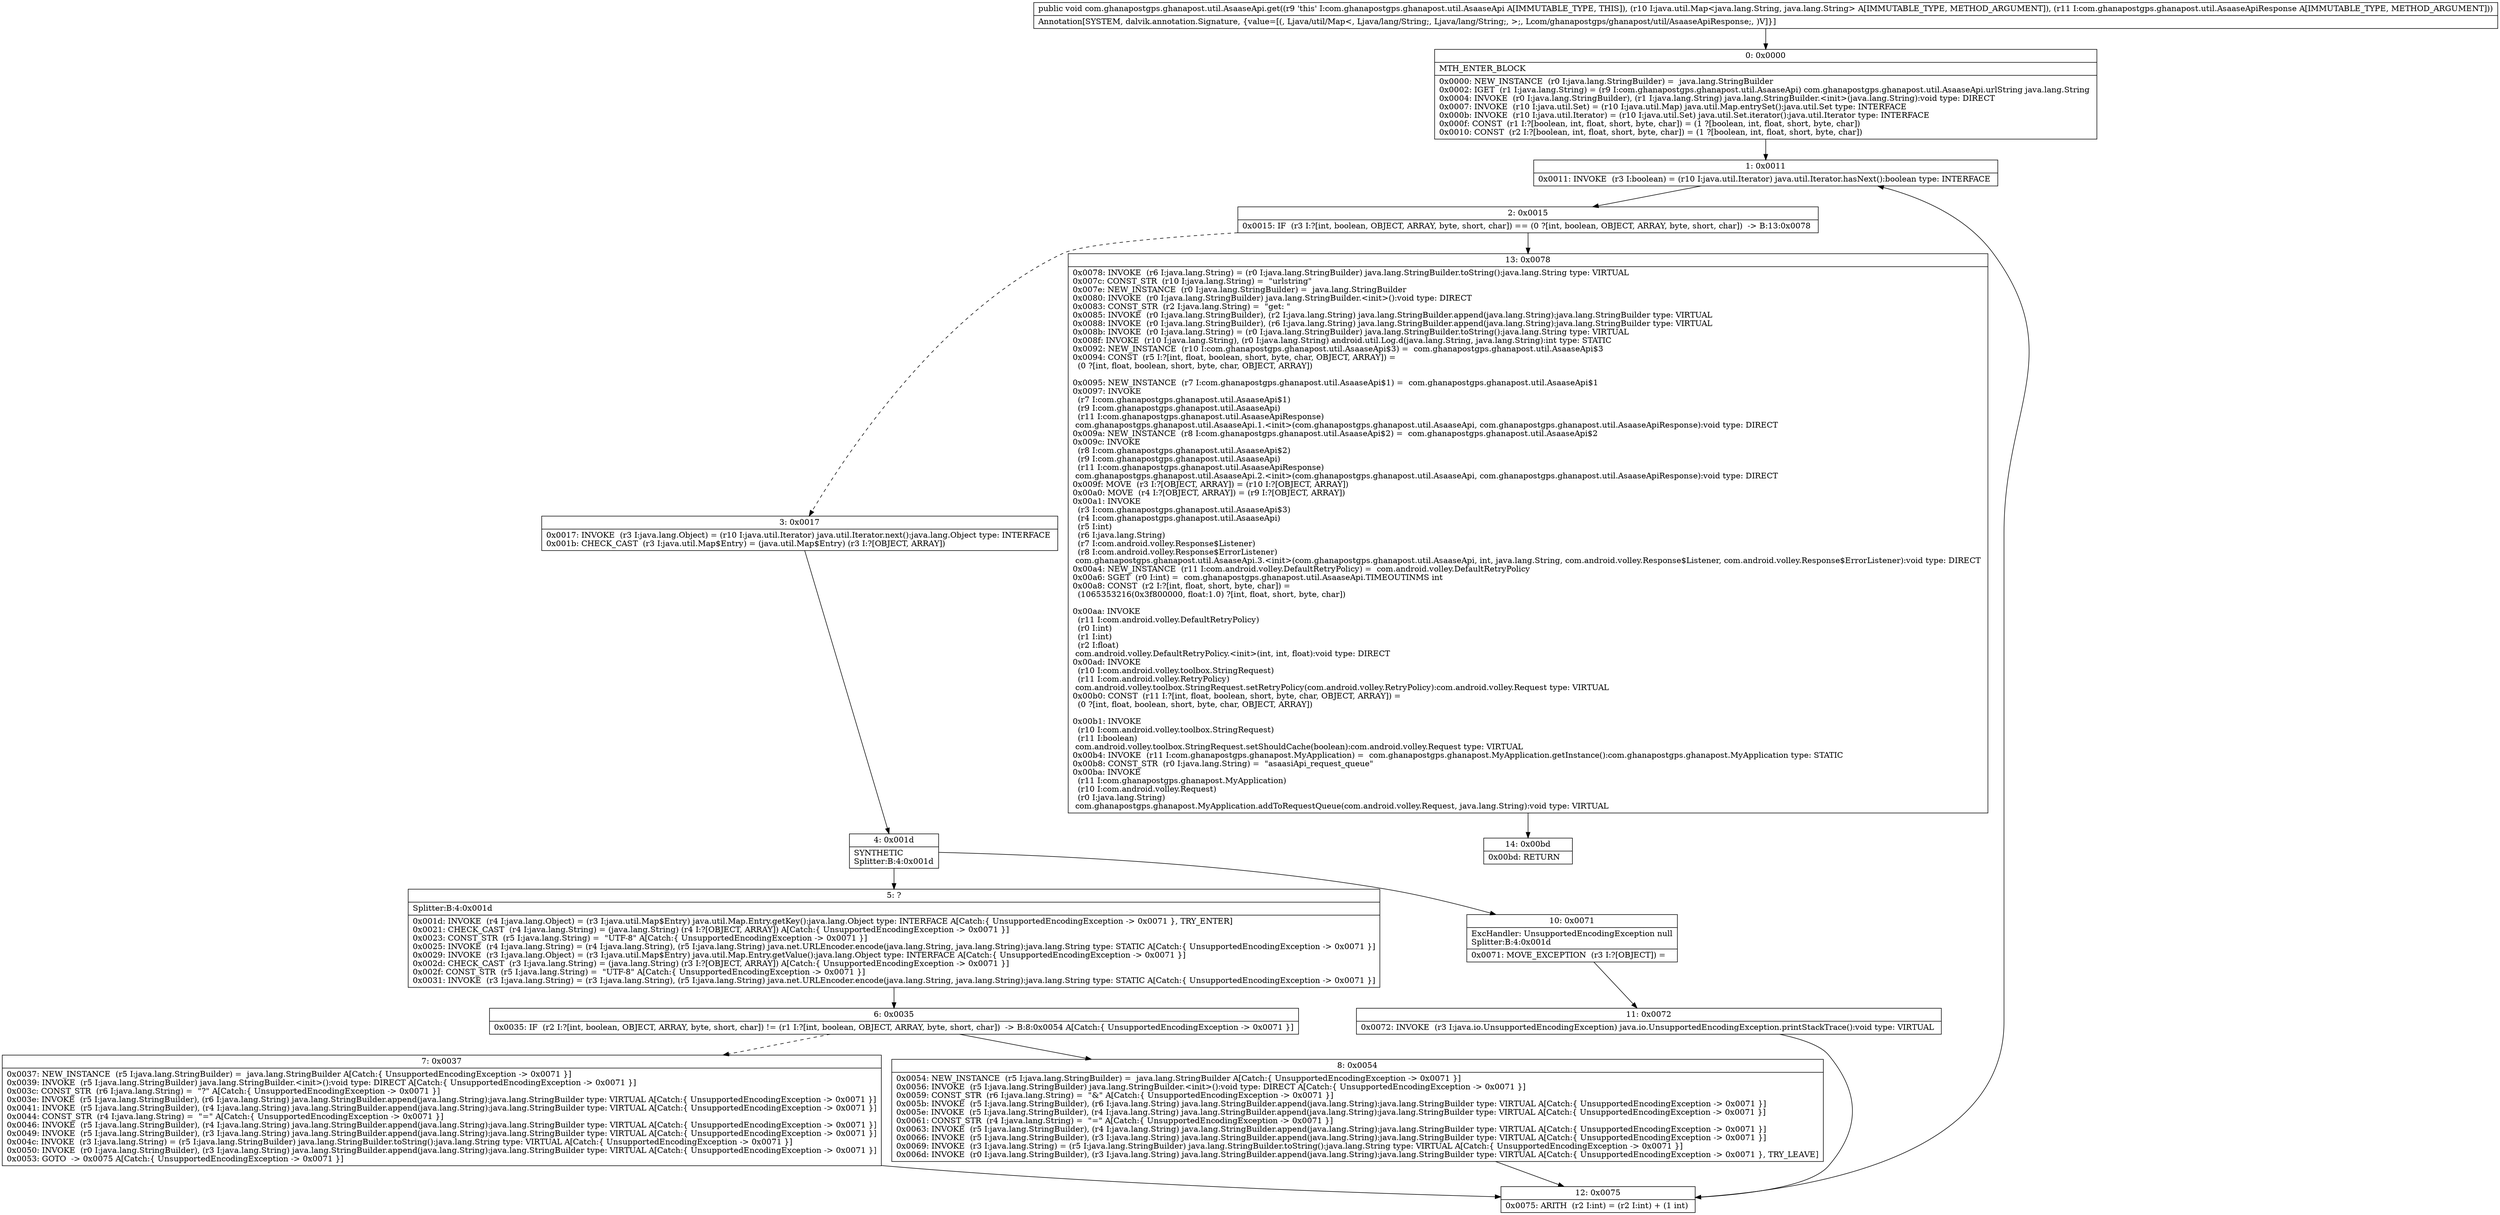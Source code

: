 digraph "CFG forcom.ghanapostgps.ghanapost.util.AsaaseApi.get(Ljava\/util\/Map;Lcom\/ghanapostgps\/ghanapost\/util\/AsaaseApiResponse;)V" {
Node_0 [shape=record,label="{0\:\ 0x0000|MTH_ENTER_BLOCK\l|0x0000: NEW_INSTANCE  (r0 I:java.lang.StringBuilder) =  java.lang.StringBuilder \l0x0002: IGET  (r1 I:java.lang.String) = (r9 I:com.ghanapostgps.ghanapost.util.AsaaseApi) com.ghanapostgps.ghanapost.util.AsaaseApi.urlString java.lang.String \l0x0004: INVOKE  (r0 I:java.lang.StringBuilder), (r1 I:java.lang.String) java.lang.StringBuilder.\<init\>(java.lang.String):void type: DIRECT \l0x0007: INVOKE  (r10 I:java.util.Set) = (r10 I:java.util.Map) java.util.Map.entrySet():java.util.Set type: INTERFACE \l0x000b: INVOKE  (r10 I:java.util.Iterator) = (r10 I:java.util.Set) java.util.Set.iterator():java.util.Iterator type: INTERFACE \l0x000f: CONST  (r1 I:?[boolean, int, float, short, byte, char]) = (1 ?[boolean, int, float, short, byte, char]) \l0x0010: CONST  (r2 I:?[boolean, int, float, short, byte, char]) = (1 ?[boolean, int, float, short, byte, char]) \l}"];
Node_1 [shape=record,label="{1\:\ 0x0011|0x0011: INVOKE  (r3 I:boolean) = (r10 I:java.util.Iterator) java.util.Iterator.hasNext():boolean type: INTERFACE \l}"];
Node_2 [shape=record,label="{2\:\ 0x0015|0x0015: IF  (r3 I:?[int, boolean, OBJECT, ARRAY, byte, short, char]) == (0 ?[int, boolean, OBJECT, ARRAY, byte, short, char])  \-\> B:13:0x0078 \l}"];
Node_3 [shape=record,label="{3\:\ 0x0017|0x0017: INVOKE  (r3 I:java.lang.Object) = (r10 I:java.util.Iterator) java.util.Iterator.next():java.lang.Object type: INTERFACE \l0x001b: CHECK_CAST  (r3 I:java.util.Map$Entry) = (java.util.Map$Entry) (r3 I:?[OBJECT, ARRAY]) \l}"];
Node_4 [shape=record,label="{4\:\ 0x001d|SYNTHETIC\lSplitter:B:4:0x001d\l}"];
Node_5 [shape=record,label="{5\:\ ?|Splitter:B:4:0x001d\l|0x001d: INVOKE  (r4 I:java.lang.Object) = (r3 I:java.util.Map$Entry) java.util.Map.Entry.getKey():java.lang.Object type: INTERFACE A[Catch:\{ UnsupportedEncodingException \-\> 0x0071 \}, TRY_ENTER]\l0x0021: CHECK_CAST  (r4 I:java.lang.String) = (java.lang.String) (r4 I:?[OBJECT, ARRAY]) A[Catch:\{ UnsupportedEncodingException \-\> 0x0071 \}]\l0x0023: CONST_STR  (r5 I:java.lang.String) =  \"UTF\-8\" A[Catch:\{ UnsupportedEncodingException \-\> 0x0071 \}]\l0x0025: INVOKE  (r4 I:java.lang.String) = (r4 I:java.lang.String), (r5 I:java.lang.String) java.net.URLEncoder.encode(java.lang.String, java.lang.String):java.lang.String type: STATIC A[Catch:\{ UnsupportedEncodingException \-\> 0x0071 \}]\l0x0029: INVOKE  (r3 I:java.lang.Object) = (r3 I:java.util.Map$Entry) java.util.Map.Entry.getValue():java.lang.Object type: INTERFACE A[Catch:\{ UnsupportedEncodingException \-\> 0x0071 \}]\l0x002d: CHECK_CAST  (r3 I:java.lang.String) = (java.lang.String) (r3 I:?[OBJECT, ARRAY]) A[Catch:\{ UnsupportedEncodingException \-\> 0x0071 \}]\l0x002f: CONST_STR  (r5 I:java.lang.String) =  \"UTF\-8\" A[Catch:\{ UnsupportedEncodingException \-\> 0x0071 \}]\l0x0031: INVOKE  (r3 I:java.lang.String) = (r3 I:java.lang.String), (r5 I:java.lang.String) java.net.URLEncoder.encode(java.lang.String, java.lang.String):java.lang.String type: STATIC A[Catch:\{ UnsupportedEncodingException \-\> 0x0071 \}]\l}"];
Node_6 [shape=record,label="{6\:\ 0x0035|0x0035: IF  (r2 I:?[int, boolean, OBJECT, ARRAY, byte, short, char]) != (r1 I:?[int, boolean, OBJECT, ARRAY, byte, short, char])  \-\> B:8:0x0054 A[Catch:\{ UnsupportedEncodingException \-\> 0x0071 \}]\l}"];
Node_7 [shape=record,label="{7\:\ 0x0037|0x0037: NEW_INSTANCE  (r5 I:java.lang.StringBuilder) =  java.lang.StringBuilder A[Catch:\{ UnsupportedEncodingException \-\> 0x0071 \}]\l0x0039: INVOKE  (r5 I:java.lang.StringBuilder) java.lang.StringBuilder.\<init\>():void type: DIRECT A[Catch:\{ UnsupportedEncodingException \-\> 0x0071 \}]\l0x003c: CONST_STR  (r6 I:java.lang.String) =  \"?\" A[Catch:\{ UnsupportedEncodingException \-\> 0x0071 \}]\l0x003e: INVOKE  (r5 I:java.lang.StringBuilder), (r6 I:java.lang.String) java.lang.StringBuilder.append(java.lang.String):java.lang.StringBuilder type: VIRTUAL A[Catch:\{ UnsupportedEncodingException \-\> 0x0071 \}]\l0x0041: INVOKE  (r5 I:java.lang.StringBuilder), (r4 I:java.lang.String) java.lang.StringBuilder.append(java.lang.String):java.lang.StringBuilder type: VIRTUAL A[Catch:\{ UnsupportedEncodingException \-\> 0x0071 \}]\l0x0044: CONST_STR  (r4 I:java.lang.String) =  \"=\" A[Catch:\{ UnsupportedEncodingException \-\> 0x0071 \}]\l0x0046: INVOKE  (r5 I:java.lang.StringBuilder), (r4 I:java.lang.String) java.lang.StringBuilder.append(java.lang.String):java.lang.StringBuilder type: VIRTUAL A[Catch:\{ UnsupportedEncodingException \-\> 0x0071 \}]\l0x0049: INVOKE  (r5 I:java.lang.StringBuilder), (r3 I:java.lang.String) java.lang.StringBuilder.append(java.lang.String):java.lang.StringBuilder type: VIRTUAL A[Catch:\{ UnsupportedEncodingException \-\> 0x0071 \}]\l0x004c: INVOKE  (r3 I:java.lang.String) = (r5 I:java.lang.StringBuilder) java.lang.StringBuilder.toString():java.lang.String type: VIRTUAL A[Catch:\{ UnsupportedEncodingException \-\> 0x0071 \}]\l0x0050: INVOKE  (r0 I:java.lang.StringBuilder), (r3 I:java.lang.String) java.lang.StringBuilder.append(java.lang.String):java.lang.StringBuilder type: VIRTUAL A[Catch:\{ UnsupportedEncodingException \-\> 0x0071 \}]\l0x0053: GOTO  \-\> 0x0075 A[Catch:\{ UnsupportedEncodingException \-\> 0x0071 \}]\l}"];
Node_8 [shape=record,label="{8\:\ 0x0054|0x0054: NEW_INSTANCE  (r5 I:java.lang.StringBuilder) =  java.lang.StringBuilder A[Catch:\{ UnsupportedEncodingException \-\> 0x0071 \}]\l0x0056: INVOKE  (r5 I:java.lang.StringBuilder) java.lang.StringBuilder.\<init\>():void type: DIRECT A[Catch:\{ UnsupportedEncodingException \-\> 0x0071 \}]\l0x0059: CONST_STR  (r6 I:java.lang.String) =  \"&\" A[Catch:\{ UnsupportedEncodingException \-\> 0x0071 \}]\l0x005b: INVOKE  (r5 I:java.lang.StringBuilder), (r6 I:java.lang.String) java.lang.StringBuilder.append(java.lang.String):java.lang.StringBuilder type: VIRTUAL A[Catch:\{ UnsupportedEncodingException \-\> 0x0071 \}]\l0x005e: INVOKE  (r5 I:java.lang.StringBuilder), (r4 I:java.lang.String) java.lang.StringBuilder.append(java.lang.String):java.lang.StringBuilder type: VIRTUAL A[Catch:\{ UnsupportedEncodingException \-\> 0x0071 \}]\l0x0061: CONST_STR  (r4 I:java.lang.String) =  \"=\" A[Catch:\{ UnsupportedEncodingException \-\> 0x0071 \}]\l0x0063: INVOKE  (r5 I:java.lang.StringBuilder), (r4 I:java.lang.String) java.lang.StringBuilder.append(java.lang.String):java.lang.StringBuilder type: VIRTUAL A[Catch:\{ UnsupportedEncodingException \-\> 0x0071 \}]\l0x0066: INVOKE  (r5 I:java.lang.StringBuilder), (r3 I:java.lang.String) java.lang.StringBuilder.append(java.lang.String):java.lang.StringBuilder type: VIRTUAL A[Catch:\{ UnsupportedEncodingException \-\> 0x0071 \}]\l0x0069: INVOKE  (r3 I:java.lang.String) = (r5 I:java.lang.StringBuilder) java.lang.StringBuilder.toString():java.lang.String type: VIRTUAL A[Catch:\{ UnsupportedEncodingException \-\> 0x0071 \}]\l0x006d: INVOKE  (r0 I:java.lang.StringBuilder), (r3 I:java.lang.String) java.lang.StringBuilder.append(java.lang.String):java.lang.StringBuilder type: VIRTUAL A[Catch:\{ UnsupportedEncodingException \-\> 0x0071 \}, TRY_LEAVE]\l}"];
Node_10 [shape=record,label="{10\:\ 0x0071|ExcHandler: UnsupportedEncodingException null\lSplitter:B:4:0x001d\l|0x0071: MOVE_EXCEPTION  (r3 I:?[OBJECT]) =  \l}"];
Node_11 [shape=record,label="{11\:\ 0x0072|0x0072: INVOKE  (r3 I:java.io.UnsupportedEncodingException) java.io.UnsupportedEncodingException.printStackTrace():void type: VIRTUAL \l}"];
Node_12 [shape=record,label="{12\:\ 0x0075|0x0075: ARITH  (r2 I:int) = (r2 I:int) + (1 int) \l}"];
Node_13 [shape=record,label="{13\:\ 0x0078|0x0078: INVOKE  (r6 I:java.lang.String) = (r0 I:java.lang.StringBuilder) java.lang.StringBuilder.toString():java.lang.String type: VIRTUAL \l0x007c: CONST_STR  (r10 I:java.lang.String) =  \"urlstring\" \l0x007e: NEW_INSTANCE  (r0 I:java.lang.StringBuilder) =  java.lang.StringBuilder \l0x0080: INVOKE  (r0 I:java.lang.StringBuilder) java.lang.StringBuilder.\<init\>():void type: DIRECT \l0x0083: CONST_STR  (r2 I:java.lang.String) =  \"get: \" \l0x0085: INVOKE  (r0 I:java.lang.StringBuilder), (r2 I:java.lang.String) java.lang.StringBuilder.append(java.lang.String):java.lang.StringBuilder type: VIRTUAL \l0x0088: INVOKE  (r0 I:java.lang.StringBuilder), (r6 I:java.lang.String) java.lang.StringBuilder.append(java.lang.String):java.lang.StringBuilder type: VIRTUAL \l0x008b: INVOKE  (r0 I:java.lang.String) = (r0 I:java.lang.StringBuilder) java.lang.StringBuilder.toString():java.lang.String type: VIRTUAL \l0x008f: INVOKE  (r10 I:java.lang.String), (r0 I:java.lang.String) android.util.Log.d(java.lang.String, java.lang.String):int type: STATIC \l0x0092: NEW_INSTANCE  (r10 I:com.ghanapostgps.ghanapost.util.AsaaseApi$3) =  com.ghanapostgps.ghanapost.util.AsaaseApi$3 \l0x0094: CONST  (r5 I:?[int, float, boolean, short, byte, char, OBJECT, ARRAY]) = \l  (0 ?[int, float, boolean, short, byte, char, OBJECT, ARRAY])\l \l0x0095: NEW_INSTANCE  (r7 I:com.ghanapostgps.ghanapost.util.AsaaseApi$1) =  com.ghanapostgps.ghanapost.util.AsaaseApi$1 \l0x0097: INVOKE  \l  (r7 I:com.ghanapostgps.ghanapost.util.AsaaseApi$1)\l  (r9 I:com.ghanapostgps.ghanapost.util.AsaaseApi)\l  (r11 I:com.ghanapostgps.ghanapost.util.AsaaseApiResponse)\l com.ghanapostgps.ghanapost.util.AsaaseApi.1.\<init\>(com.ghanapostgps.ghanapost.util.AsaaseApi, com.ghanapostgps.ghanapost.util.AsaaseApiResponse):void type: DIRECT \l0x009a: NEW_INSTANCE  (r8 I:com.ghanapostgps.ghanapost.util.AsaaseApi$2) =  com.ghanapostgps.ghanapost.util.AsaaseApi$2 \l0x009c: INVOKE  \l  (r8 I:com.ghanapostgps.ghanapost.util.AsaaseApi$2)\l  (r9 I:com.ghanapostgps.ghanapost.util.AsaaseApi)\l  (r11 I:com.ghanapostgps.ghanapost.util.AsaaseApiResponse)\l com.ghanapostgps.ghanapost.util.AsaaseApi.2.\<init\>(com.ghanapostgps.ghanapost.util.AsaaseApi, com.ghanapostgps.ghanapost.util.AsaaseApiResponse):void type: DIRECT \l0x009f: MOVE  (r3 I:?[OBJECT, ARRAY]) = (r10 I:?[OBJECT, ARRAY]) \l0x00a0: MOVE  (r4 I:?[OBJECT, ARRAY]) = (r9 I:?[OBJECT, ARRAY]) \l0x00a1: INVOKE  \l  (r3 I:com.ghanapostgps.ghanapost.util.AsaaseApi$3)\l  (r4 I:com.ghanapostgps.ghanapost.util.AsaaseApi)\l  (r5 I:int)\l  (r6 I:java.lang.String)\l  (r7 I:com.android.volley.Response$Listener)\l  (r8 I:com.android.volley.Response$ErrorListener)\l com.ghanapostgps.ghanapost.util.AsaaseApi.3.\<init\>(com.ghanapostgps.ghanapost.util.AsaaseApi, int, java.lang.String, com.android.volley.Response$Listener, com.android.volley.Response$ErrorListener):void type: DIRECT \l0x00a4: NEW_INSTANCE  (r11 I:com.android.volley.DefaultRetryPolicy) =  com.android.volley.DefaultRetryPolicy \l0x00a6: SGET  (r0 I:int) =  com.ghanapostgps.ghanapost.util.AsaaseApi.TIMEOUTINMS int \l0x00a8: CONST  (r2 I:?[int, float, short, byte, char]) = \l  (1065353216(0x3f800000, float:1.0) ?[int, float, short, byte, char])\l \l0x00aa: INVOKE  \l  (r11 I:com.android.volley.DefaultRetryPolicy)\l  (r0 I:int)\l  (r1 I:int)\l  (r2 I:float)\l com.android.volley.DefaultRetryPolicy.\<init\>(int, int, float):void type: DIRECT \l0x00ad: INVOKE  \l  (r10 I:com.android.volley.toolbox.StringRequest)\l  (r11 I:com.android.volley.RetryPolicy)\l com.android.volley.toolbox.StringRequest.setRetryPolicy(com.android.volley.RetryPolicy):com.android.volley.Request type: VIRTUAL \l0x00b0: CONST  (r11 I:?[int, float, boolean, short, byte, char, OBJECT, ARRAY]) = \l  (0 ?[int, float, boolean, short, byte, char, OBJECT, ARRAY])\l \l0x00b1: INVOKE  \l  (r10 I:com.android.volley.toolbox.StringRequest)\l  (r11 I:boolean)\l com.android.volley.toolbox.StringRequest.setShouldCache(boolean):com.android.volley.Request type: VIRTUAL \l0x00b4: INVOKE  (r11 I:com.ghanapostgps.ghanapost.MyApplication) =  com.ghanapostgps.ghanapost.MyApplication.getInstance():com.ghanapostgps.ghanapost.MyApplication type: STATIC \l0x00b8: CONST_STR  (r0 I:java.lang.String) =  \"asaasiApi_request_queue\" \l0x00ba: INVOKE  \l  (r11 I:com.ghanapostgps.ghanapost.MyApplication)\l  (r10 I:com.android.volley.Request)\l  (r0 I:java.lang.String)\l com.ghanapostgps.ghanapost.MyApplication.addToRequestQueue(com.android.volley.Request, java.lang.String):void type: VIRTUAL \l}"];
Node_14 [shape=record,label="{14\:\ 0x00bd|0x00bd: RETURN   \l}"];
MethodNode[shape=record,label="{public void com.ghanapostgps.ghanapost.util.AsaaseApi.get((r9 'this' I:com.ghanapostgps.ghanapost.util.AsaaseApi A[IMMUTABLE_TYPE, THIS]), (r10 I:java.util.Map\<java.lang.String, java.lang.String\> A[IMMUTABLE_TYPE, METHOD_ARGUMENT]), (r11 I:com.ghanapostgps.ghanapost.util.AsaaseApiResponse A[IMMUTABLE_TYPE, METHOD_ARGUMENT]))  | Annotation[SYSTEM, dalvik.annotation.Signature, \{value=[(, Ljava\/util\/Map\<, Ljava\/lang\/String;, Ljava\/lang\/String;, \>;, Lcom\/ghanapostgps\/ghanapost\/util\/AsaaseApiResponse;, )V]\}]\l}"];
MethodNode -> Node_0;
Node_0 -> Node_1;
Node_1 -> Node_2;
Node_2 -> Node_3[style=dashed];
Node_2 -> Node_13;
Node_3 -> Node_4;
Node_4 -> Node_5;
Node_4 -> Node_10;
Node_5 -> Node_6;
Node_6 -> Node_7[style=dashed];
Node_6 -> Node_8;
Node_7 -> Node_12;
Node_8 -> Node_12;
Node_10 -> Node_11;
Node_11 -> Node_12;
Node_12 -> Node_1;
Node_13 -> Node_14;
}

